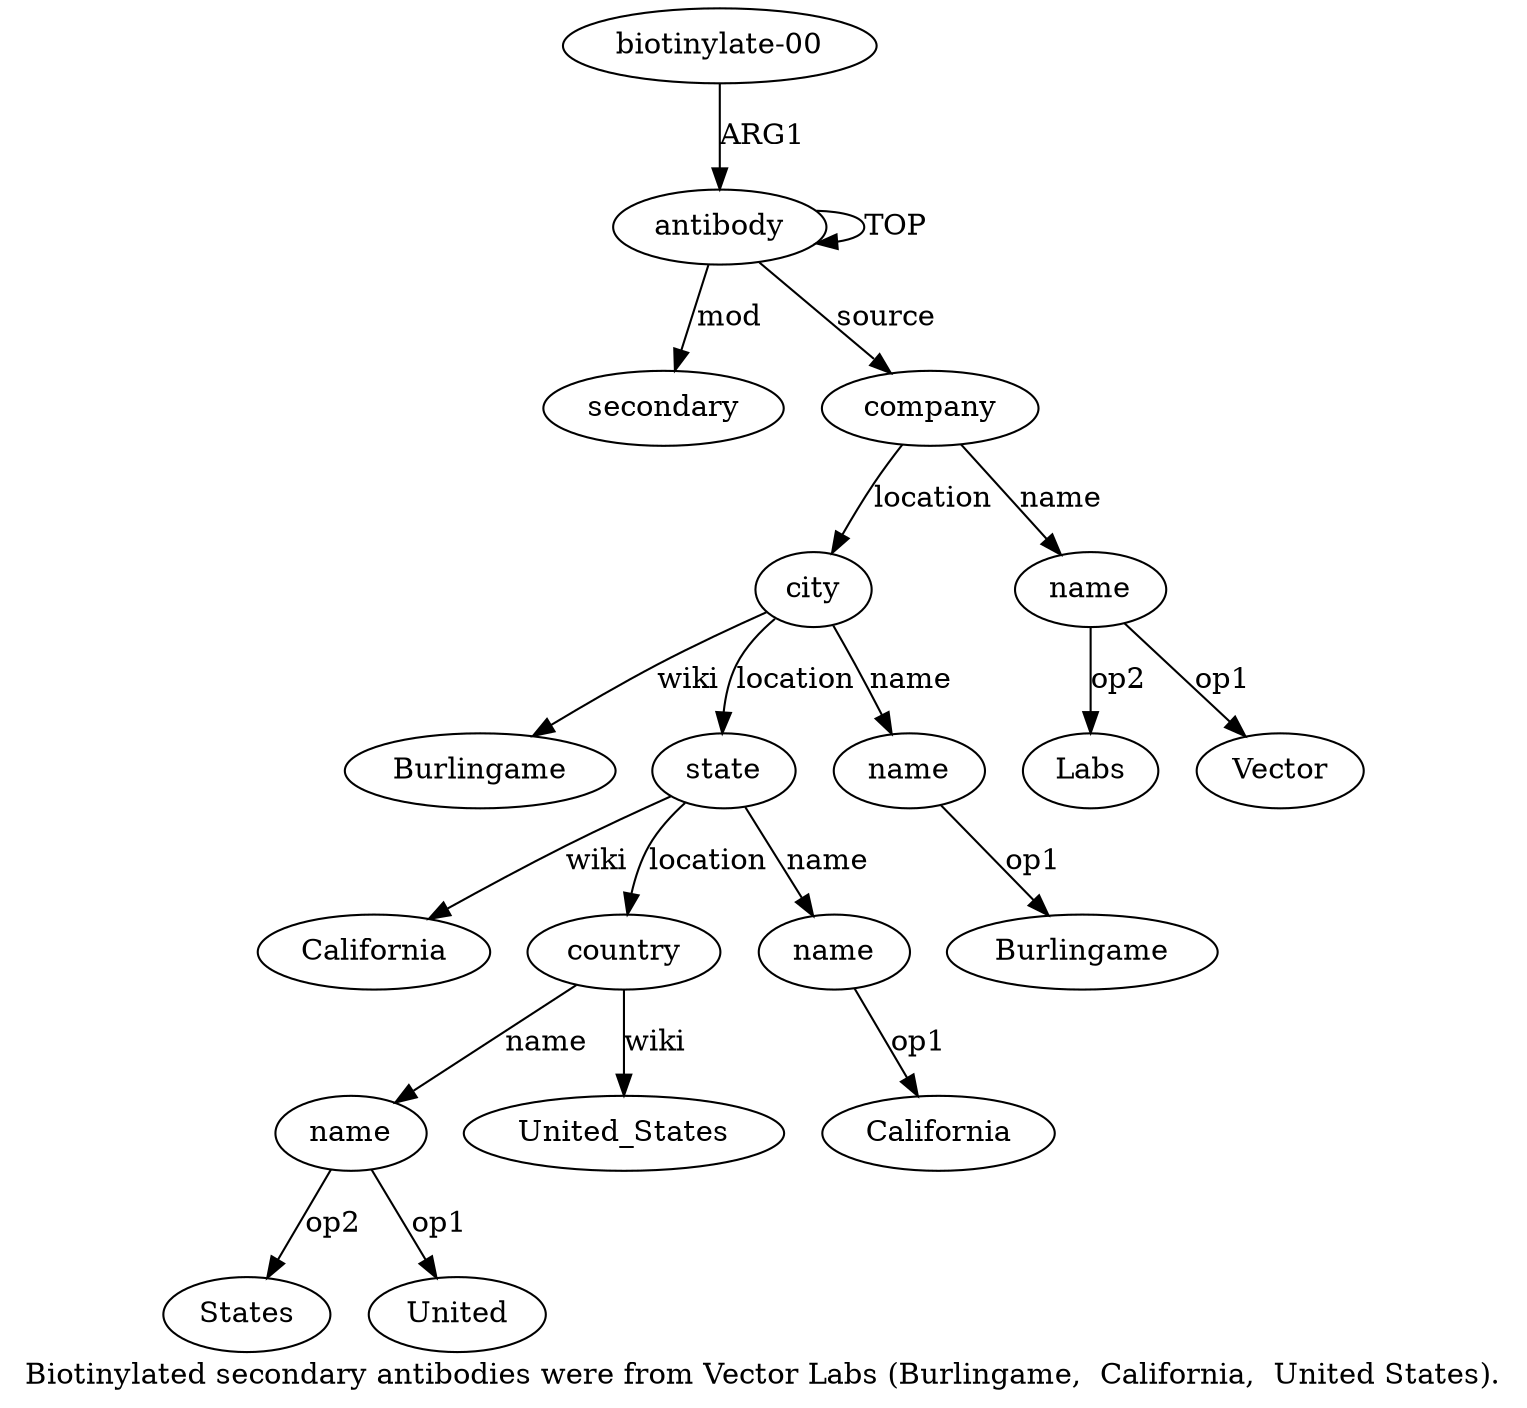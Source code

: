 digraph  {
	graph [label="Biotinylated secondary antibodies were from Vector Labs (Burlingame,  California,  United States)."];
	node [label="\N"];
	"a5 Burlingame"	 [color=black,
		gold_ind=-1,
		gold_label=Burlingame,
		label=Burlingame,
		test_ind=-1,
		test_label=Burlingame];
	"a10 States"	 [color=black,
		gold_ind=-1,
		gold_label=States,
		label=States,
		test_ind=-1,
		test_label=States];
	"a8 California"	 [color=black,
		gold_ind=-1,
		gold_label=California,
		label=California,
		test_ind=-1,
		test_label=California];
	a10	 [color=black,
		gold_ind=10,
		gold_label=name,
		label=name,
		test_ind=10,
		test_label=name];
	a10 -> "a10 States" [key=0,
	color=black,
	gold_label=op2,
	label=op2,
	test_label=op2];
"a10 United" [color=black,
	gold_ind=-1,
	gold_label=United,
	label=United,
	test_ind=-1,
	test_label=United];
a10 -> "a10 United" [key=0,
color=black,
gold_label=op1,
label=op1,
test_label=op1];
"a9 United_States" [color=black,
gold_ind=-1,
gold_label=United_States,
label=United_States,
test_ind=-1,
test_label=United_States];
"a7 California" [color=black,
gold_ind=-1,
gold_label=California,
label=California,
test_ind=-1,
test_label=California];
a1 [color=black,
gold_ind=1,
gold_label=secondary,
label=secondary,
test_ind=1,
test_label=secondary];
a0 [color=black,
gold_ind=0,
gold_label=antibody,
label=antibody,
test_ind=0,
test_label=antibody];
a0 -> a1 [key=0,
color=black,
gold_label=mod,
label=mod,
test_label=mod];
a0 -> a0 [key=0,
color=black,
gold_label=TOP,
label=TOP,
test_label=TOP];
a3 [color=black,
gold_ind=3,
gold_label=company,
label=company,
test_ind=3,
test_label=company];
a0 -> a3 [key=0,
color=black,
gold_label=source,
label=source,
test_label=source];
a5 [color=black,
gold_ind=5,
gold_label=city,
label=city,
test_ind=5,
test_label=city];
a3 -> a5 [key=0,
color=black,
gold_label=location,
label=location,
test_label=location];
a4 [color=black,
gold_ind=4,
gold_label=name,
label=name,
test_ind=4,
test_label=name];
a3 -> a4 [key=0,
color=black,
gold_label=name,
label=name,
test_label=name];
a2 [color=black,
gold_ind=2,
gold_label="biotinylate-00",
label="biotinylate-00",
test_ind=2,
test_label="biotinylate-00"];
a2 -> a0 [key=0,
color=black,
gold_label=ARG1,
label=ARG1,
test_label=ARG1];
a5 -> "a5 Burlingame" [key=0,
color=black,
gold_label=wiki,
label=wiki,
test_label=wiki];
a7 [color=black,
gold_ind=7,
gold_label=state,
label=state,
test_ind=7,
test_label=state];
a5 -> a7 [key=0,
color=black,
gold_label=location,
label=location,
test_label=location];
a6 [color=black,
gold_ind=6,
gold_label=name,
label=name,
test_ind=6,
test_label=name];
a5 -> a6 [key=0,
color=black,
gold_label=name,
label=name,
test_label=name];
"a4 Labs" [color=black,
gold_ind=-1,
gold_label=Labs,
label=Labs,
test_ind=-1,
test_label=Labs];
a4 -> "a4 Labs" [key=0,
color=black,
gold_label=op2,
label=op2,
test_label=op2];
"a4 Vector" [color=black,
gold_ind=-1,
gold_label=Vector,
label=Vector,
test_ind=-1,
test_label=Vector];
a4 -> "a4 Vector" [key=0,
color=black,
gold_label=op1,
label=op1,
test_label=op1];
a7 -> "a7 California" [key=0,
color=black,
gold_label=wiki,
label=wiki,
test_label=wiki];
a9 [color=black,
gold_ind=9,
gold_label=country,
label=country,
test_ind=9,
test_label=country];
a7 -> a9 [key=0,
color=black,
gold_label=location,
label=location,
test_label=location];
a8 [color=black,
gold_ind=8,
gold_label=name,
label=name,
test_ind=8,
test_label=name];
a7 -> a8 [key=0,
color=black,
gold_label=name,
label=name,
test_label=name];
"a6 Burlingame" [color=black,
gold_ind=-1,
gold_label=Burlingame,
label=Burlingame,
test_ind=-1,
test_label=Burlingame];
a6 -> "a6 Burlingame" [key=0,
color=black,
gold_label=op1,
label=op1,
test_label=op1];
a9 -> a10 [key=0,
color=black,
gold_label=name,
label=name,
test_label=name];
a9 -> "a9 United_States" [key=0,
color=black,
gold_label=wiki,
label=wiki,
test_label=wiki];
a8 -> "a8 California" [key=0,
color=black,
gold_label=op1,
label=op1,
test_label=op1];
}
